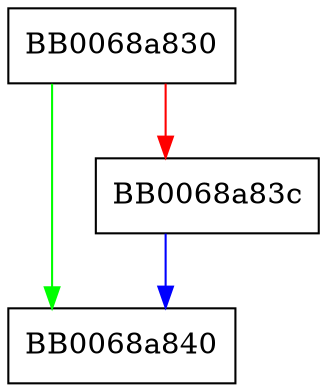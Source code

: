 digraph X509_get0_reject_objects {
  node [shape="box"];
  graph [splines=ortho];
  BB0068a830 -> BB0068a840 [color="green"];
  BB0068a830 -> BB0068a83c [color="red"];
  BB0068a83c -> BB0068a840 [color="blue"];
}
